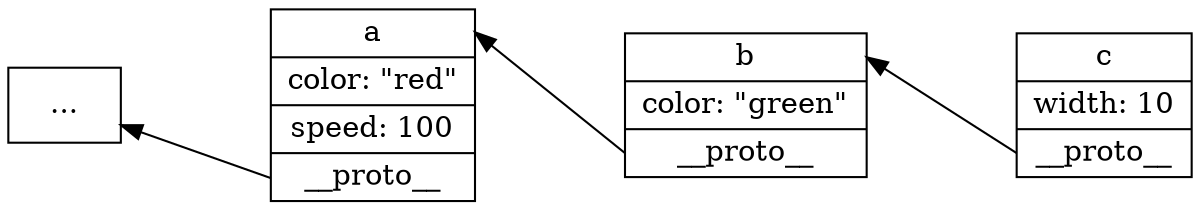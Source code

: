 digraph proto {

  // ###########################################################################
  graph [layout=circo];
  node  [shape="record"];
  edge  [label=""];

  // ###########################################################################
  object__ [label="..."];
  object_a [label="{<name>a|color: \"red\"|speed: 100|<p>__proto__}"];
  object_b [label="{<name>b|color: \"green\"|<p>__proto__}"];
  object_c [label="{<name>c|width: 10|<p>__proto__}"];
  
  object_c:p -> object_b:name;
  object_b:p -> object_a:name;
  object_a:p -> object__;
}
